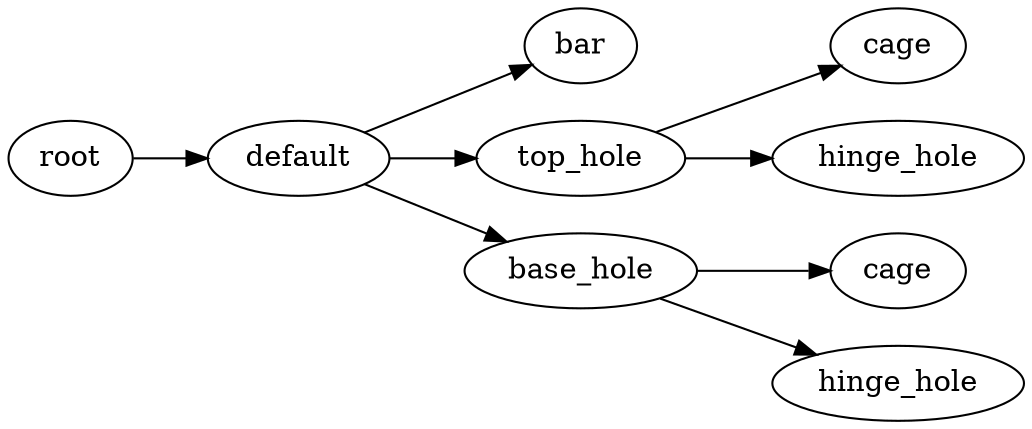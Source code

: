 digraph default {
	graph [rankdir=LR]
	root_265 [label=root href="javascript:s=&quot;\(\)\nNone&quot;; console.log(s); alert(s);"]
	default_266 [label=default href="javascript:s=&quot;\(&#x27;default&#x27;,\)\nHingeBar3X&quot;; console.log(s); alert(s);" tooltip=HingeBar3X]
	bar_267 [label=bar href="javascript:s=&quot;\(&#x27;default&#x27;,\ &#x27;bar&#x27;\)\nCylinder&quot;; console.log(s); alert(s);" tooltip=Cylinder]
	top_hole_268 [label=top_hole href="javascript:s=&quot;\(&#x27;default&#x27;,\ &#x27;top_hole&#x27;\)\nHingeHole&quot;; console.log(s); alert(s);" tooltip=HingeHole]
	cage_269 [label=cage href="javascript:s=&quot;\(&#x27;default&#x27;,\ &#x27;top_hole&#x27;,\ &#x27;cage&#x27;\)\nCylinder&quot;; console.log(s); alert(s);" tooltip=Cylinder]
	hinge_hole_270 [label=hinge_hole href="javascript:s=&quot;\(&#x27;default&#x27;,\ &#x27;top_hole&#x27;,\ &#x27;hinge_hole&#x27;\)\nRotateExtrude&quot;; console.log(s); alert(s);" tooltip=RotateExtrude]
	base_hole_271 [label=base_hole href="javascript:s=&quot;\(&#x27;default&#x27;,\ &#x27;base_hole&#x27;\)\nHingeHole&quot;; console.log(s); alert(s);" tooltip=HingeHole]
	cage_272 [label=cage href="javascript:s=&quot;\(&#x27;default&#x27;,\ &#x27;base_hole&#x27;,\ &#x27;cage&#x27;\)\nCylinder&quot;; console.log(s); alert(s);" tooltip=Cylinder]
	hinge_hole_273 [label=hinge_hole href="javascript:s=&quot;\(&#x27;default&#x27;,\ &#x27;base_hole&#x27;,\ &#x27;hinge_hole&#x27;\)\nRotateExtrude&quot;; console.log(s); alert(s);" tooltip=RotateExtrude]
	root_265 -> default_266
	default_266 -> bar_267
	default_266 -> top_hole_268
	top_hole_268 -> cage_269
	top_hole_268 -> hinge_hole_270
	default_266 -> base_hole_271
	base_hole_271 -> cage_272
	base_hole_271 -> hinge_hole_273
}
